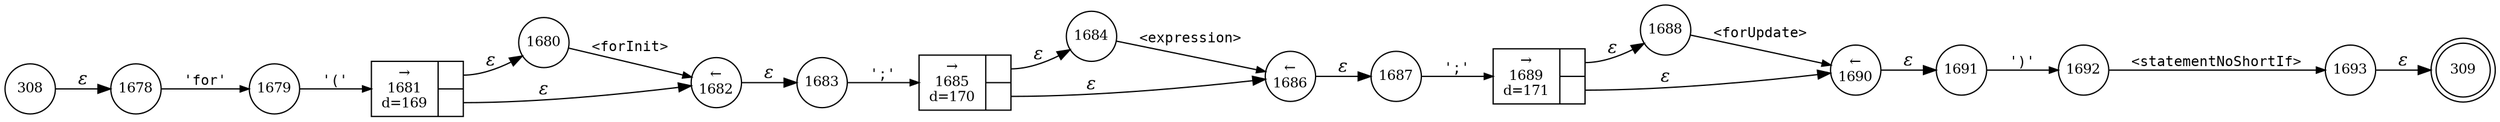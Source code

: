 digraph ATN {
rankdir=LR;
s309[fontsize=11, label="309", shape=doublecircle, fixedsize=true, width=.6];
s1678[fontsize=11,label="1678", shape=circle, fixedsize=true, width=.55, peripheries=1];
s1679[fontsize=11,label="1679", shape=circle, fixedsize=true, width=.55, peripheries=1];
s1680[fontsize=11,label="1680", shape=circle, fixedsize=true, width=.55, peripheries=1];
s1681[fontsize=11,label="{&rarr;\n1681\nd=169|{<p0>|<p1>}}", shape=record, fixedsize=false, peripheries=1];
s1682[fontsize=11,label="&larr;\n1682", shape=circle, fixedsize=true, width=.55, peripheries=1];
s1683[fontsize=11,label="1683", shape=circle, fixedsize=true, width=.55, peripheries=1];
s308[fontsize=11,label="308", shape=circle, fixedsize=true, width=.55, peripheries=1];
s1684[fontsize=11,label="1684", shape=circle, fixedsize=true, width=.55, peripheries=1];
s1685[fontsize=11,label="{&rarr;\n1685\nd=170|{<p0>|<p1>}}", shape=record, fixedsize=false, peripheries=1];
s1686[fontsize=11,label="&larr;\n1686", shape=circle, fixedsize=true, width=.55, peripheries=1];
s1687[fontsize=11,label="1687", shape=circle, fixedsize=true, width=.55, peripheries=1];
s1688[fontsize=11,label="1688", shape=circle, fixedsize=true, width=.55, peripheries=1];
s1689[fontsize=11,label="{&rarr;\n1689\nd=171|{<p0>|<p1>}}", shape=record, fixedsize=false, peripheries=1];
s1690[fontsize=11,label="&larr;\n1690", shape=circle, fixedsize=true, width=.55, peripheries=1];
s1691[fontsize=11,label="1691", shape=circle, fixedsize=true, width=.55, peripheries=1];
s1692[fontsize=11,label="1692", shape=circle, fixedsize=true, width=.55, peripheries=1];
s1693[fontsize=11,label="1693", shape=circle, fixedsize=true, width=.55, peripheries=1];
s308 -> s1678 [fontname="Times-Italic", label="&epsilon;"];
s1678 -> s1679 [fontsize=11, fontname="Courier", arrowsize=.7, label = "'for'", arrowhead = normal];
s1679 -> s1681 [fontsize=11, fontname="Courier", arrowsize=.7, label = "'('", arrowhead = normal];
s1681:p0 -> s1680 [fontname="Times-Italic", label="&epsilon;"];
s1681:p1 -> s1682 [fontname="Times-Italic", label="&epsilon;"];
s1680 -> s1682 [fontsize=11, fontname="Courier", arrowsize=.7, label = "<forInit>", arrowhead = normal];
s1682 -> s1683 [fontname="Times-Italic", label="&epsilon;"];
s1683 -> s1685 [fontsize=11, fontname="Courier", arrowsize=.7, label = "';'", arrowhead = normal];
s1685:p0 -> s1684 [fontname="Times-Italic", label="&epsilon;"];
s1685:p1 -> s1686 [fontname="Times-Italic", label="&epsilon;"];
s1684 -> s1686 [fontsize=11, fontname="Courier", arrowsize=.7, label = "<expression>", arrowhead = normal];
s1686 -> s1687 [fontname="Times-Italic", label="&epsilon;"];
s1687 -> s1689 [fontsize=11, fontname="Courier", arrowsize=.7, label = "';'", arrowhead = normal];
s1689:p0 -> s1688 [fontname="Times-Italic", label="&epsilon;"];
s1689:p1 -> s1690 [fontname="Times-Italic", label="&epsilon;"];
s1688 -> s1690 [fontsize=11, fontname="Courier", arrowsize=.7, label = "<forUpdate>", arrowhead = normal];
s1690 -> s1691 [fontname="Times-Italic", label="&epsilon;"];
s1691 -> s1692 [fontsize=11, fontname="Courier", arrowsize=.7, label = "')'", arrowhead = normal];
s1692 -> s1693 [fontsize=11, fontname="Courier", arrowsize=.7, label = "<statementNoShortIf>", arrowhead = normal];
s1693 -> s309 [fontname="Times-Italic", label="&epsilon;"];
}
